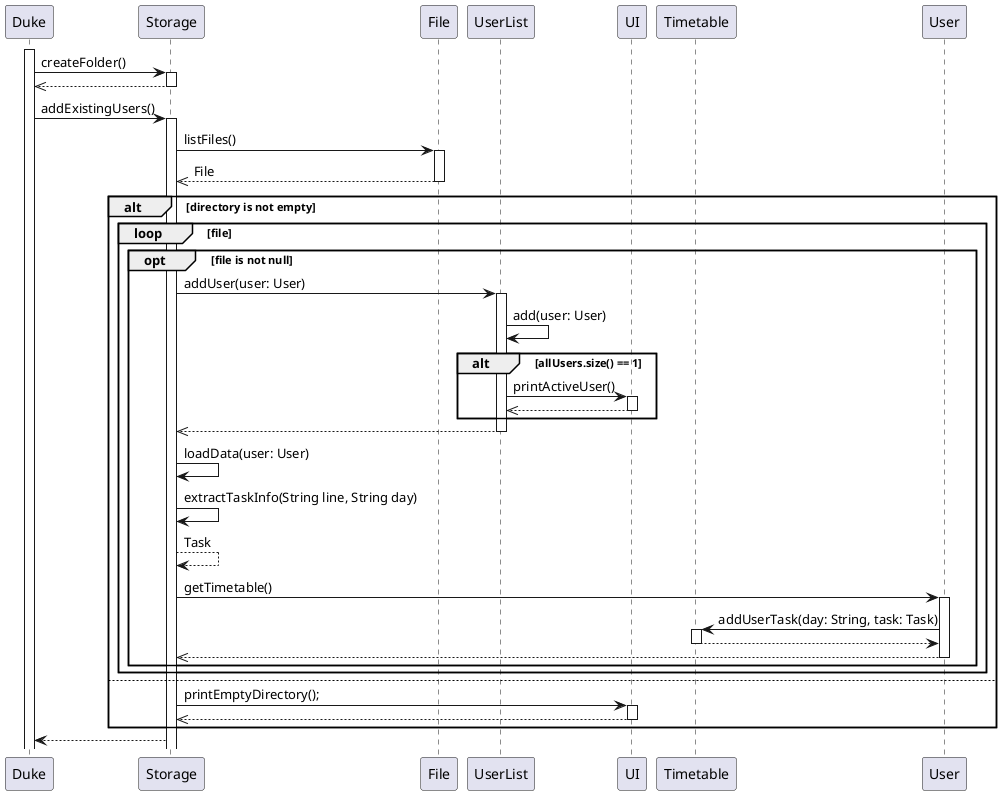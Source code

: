 @startuml
participant Duke as duke
participant Storage as storage
participant File as file
participant UserList as userList
participant UI as UI
participant Timetable as timetable
participant User as user


activate duke
duke -> storage: createFolder()
activate storage
storage -->> duke:
deactivate storage

duke -> storage: addExistingUsers()
activate storage
storage -> file: listFiles()
activate file
file -->> storage: File
deactivate file

alt directory is not empty
  loop file
    opt file is not null
      storage -> userList: addUser(user: User)
          activate userList
          userList -> userList: add(user: User)
          alt allUsers.size() == 1
            userList -> UI: printActiveUser()
            activate UI
            UI -->> userList
            deactivate UI
          end
          userList -->> storage
          deactivate userList

          storage -> storage: loadData(user: User)
          storage -> storage: extractTaskInfo(String line, String day)
          storage --> storage: Task
          storage -> user: getTimetable()
          activate user
          user -> timetable: addUserTask(day: String, task: Task)
          activate timetable
          timetable --> user
          deactivate timetable
          user -->> storage
          deactivate user
    end
  end

else
  storage -> UI: printEmptyDirectory();
  activate UI
  UI -->> storage
  deactivate UI
end



storage --> duke
@enduml